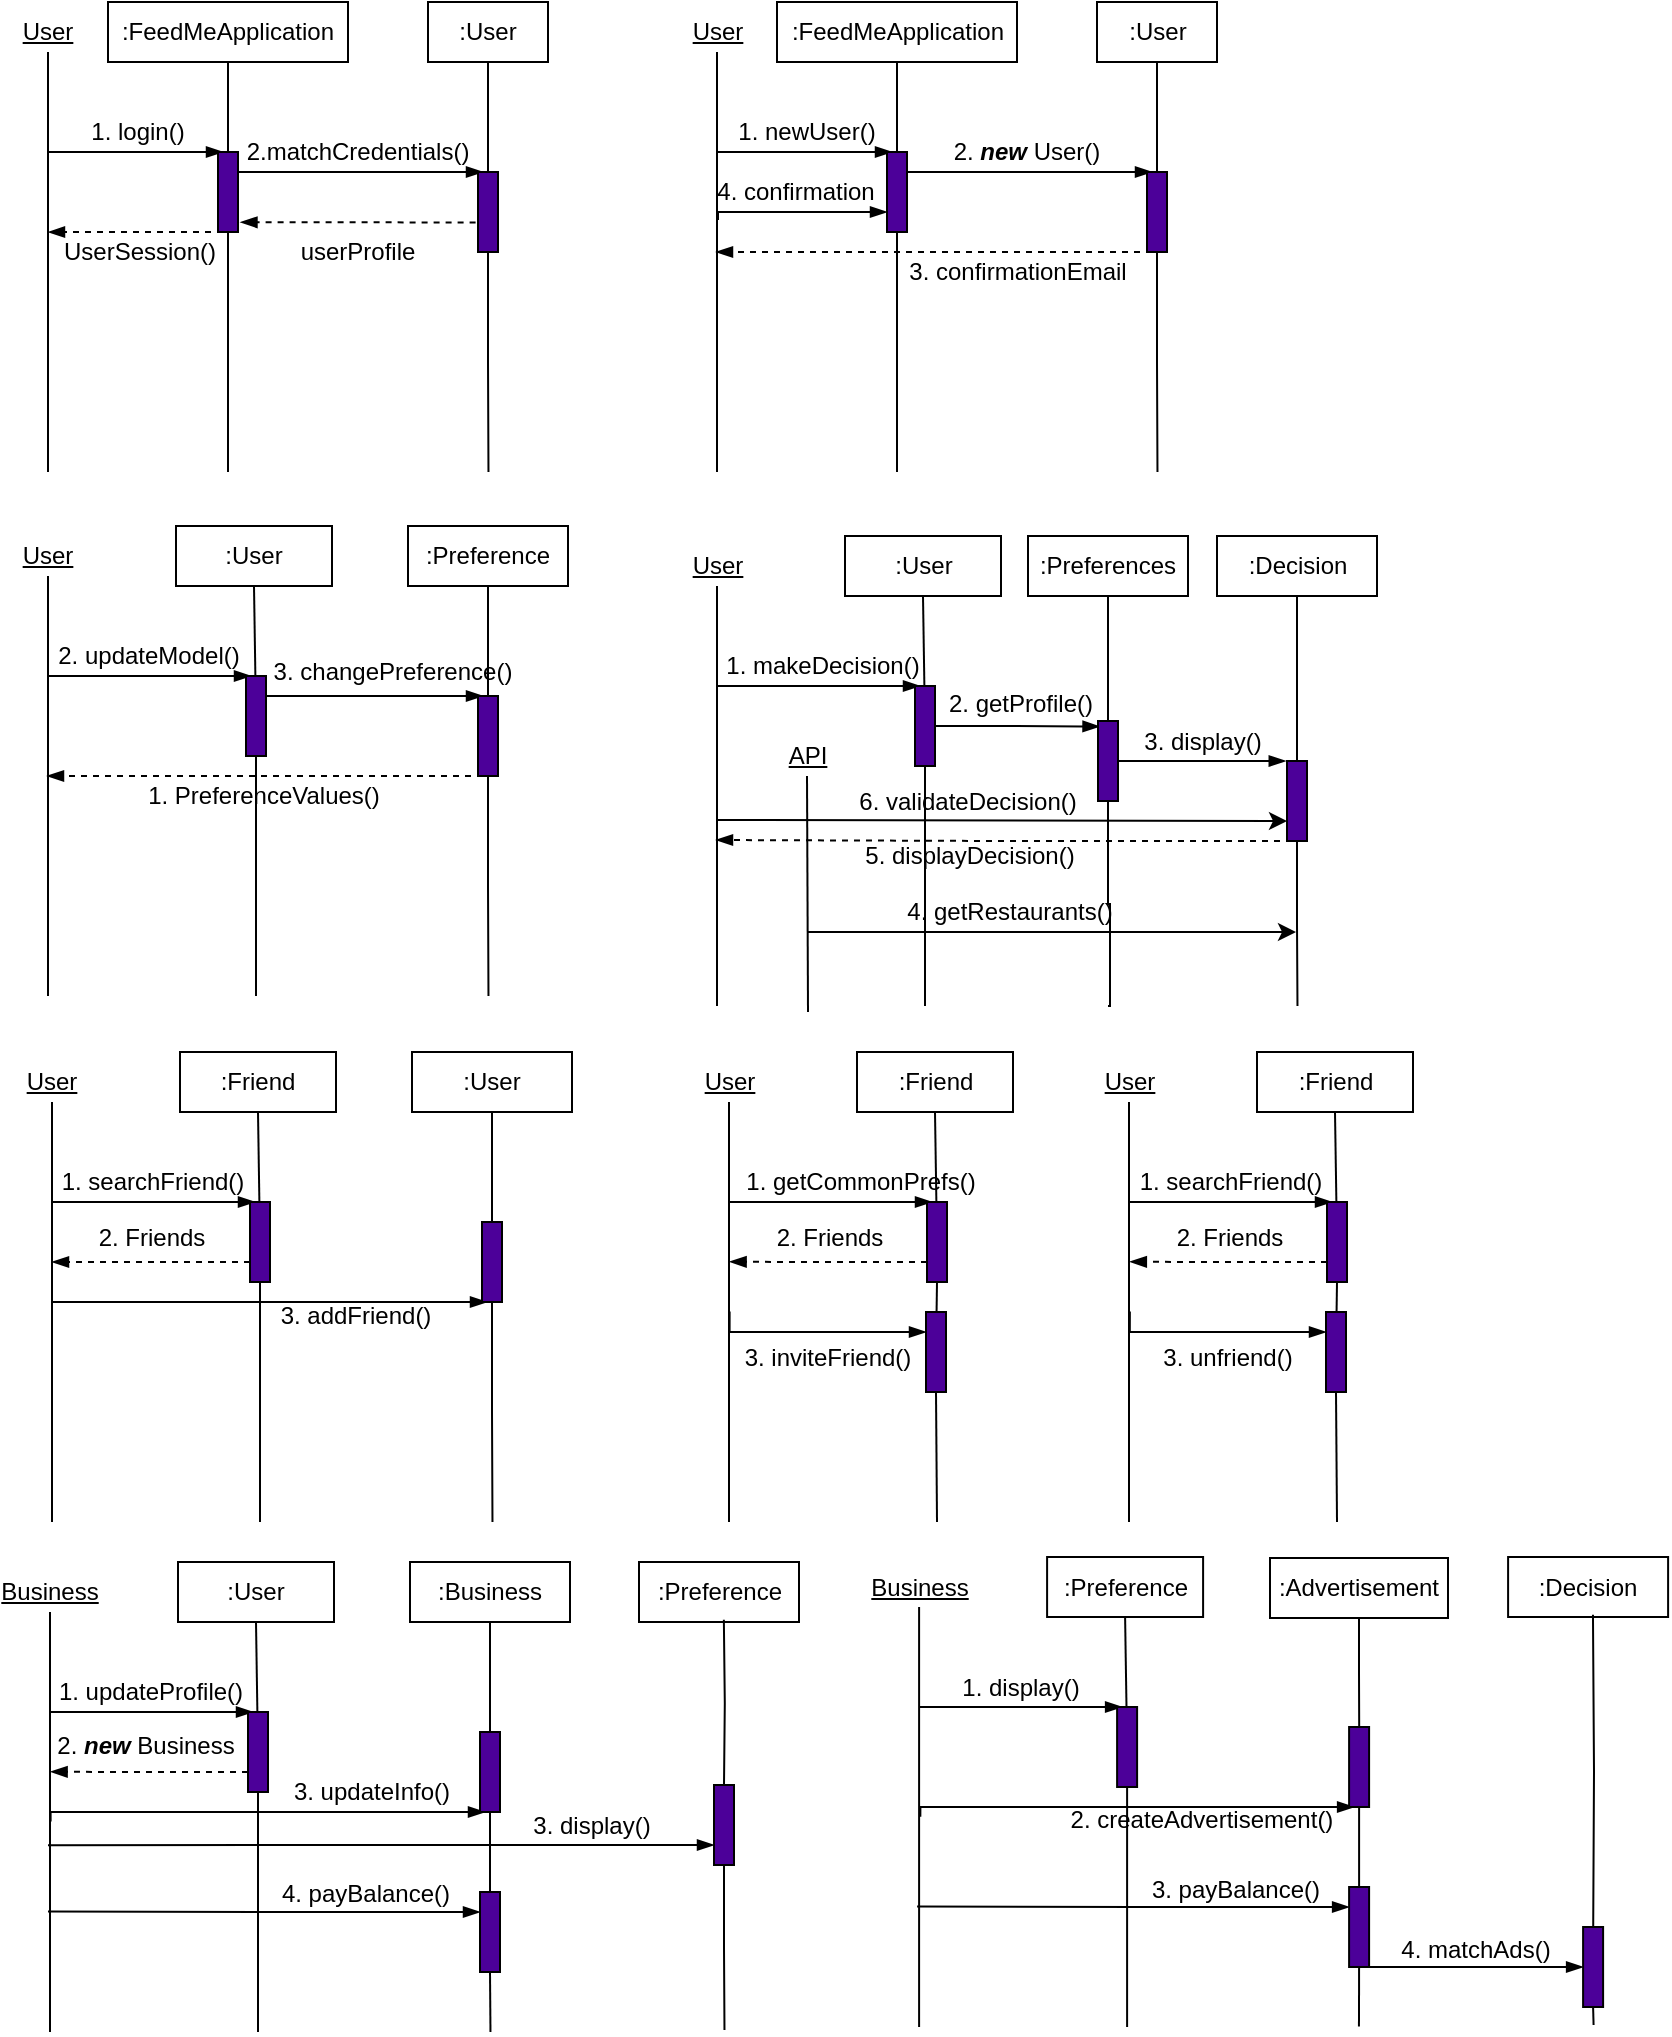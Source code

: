 <mxfile version="10.6.5" type="device"><diagram name="Page-1" id="13e1069c-82ec-6db2-03f1-153e76fe0fe0"><mxGraphModel dx="1188" dy="600" grid="1" gridSize="10" guides="1" tooltips="1" connect="1" arrows="1" fold="1" page="1" pageScale="1" pageWidth="1100" pageHeight="850" background="#ffffff" math="0" shadow="0"><root><mxCell id="0"/><mxCell id="1" parent="0"/><mxCell id="F5tZDzXRMARbYxSz0zOf-1" value="&lt;u&gt;User&lt;/u&gt;" style="text;html=1;strokeColor=none;fillColor=none;align=center;verticalAlign=middle;whiteSpace=wrap;rounded=0;" vertex="1" parent="1"><mxGeometry x="80" y="50" width="40" height="20" as="geometry"/></mxCell><mxCell id="F5tZDzXRMARbYxSz0zOf-2" value=":FeedMeApplication" style="rounded=0;whiteSpace=wrap;html=1;" vertex="1" parent="1"><mxGeometry x="130" y="45" width="120" height="30" as="geometry"/></mxCell><mxCell id="F5tZDzXRMARbYxSz0zOf-3" value="" style="endArrow=none;html=1;entryX=0.5;entryY=1;entryDx=0;entryDy=0;" edge="1" parent="1" target="F5tZDzXRMARbYxSz0zOf-1"><mxGeometry width="50" height="50" relative="1" as="geometry"><mxPoint x="100" y="280" as="sourcePoint"/><mxPoint x="120" y="90" as="targetPoint"/></mxGeometry></mxCell><mxCell id="F5tZDzXRMARbYxSz0zOf-4" value="" style="endArrow=none;html=1;entryX=0.5;entryY=1;entryDx=0;entryDy=0;" edge="1" parent="1" source="F5tZDzXRMARbYxSz0zOf-6" target="F5tZDzXRMARbYxSz0zOf-2"><mxGeometry width="50" height="50" relative="1" as="geometry"><mxPoint x="190" y="280.762" as="sourcePoint"/><mxPoint x="240" y="130" as="targetPoint"/></mxGeometry></mxCell><mxCell id="F5tZDzXRMARbYxSz0zOf-5" value="" style="endArrow=blockThin;html=1;endFill=1;entryX=0.25;entryY=0;entryDx=0;entryDy=0;" edge="1" parent="1" target="F5tZDzXRMARbYxSz0zOf-6"><mxGeometry width="50" height="50" relative="1" as="geometry"><mxPoint x="100" y="120" as="sourcePoint"/><mxPoint x="180" y="140" as="targetPoint"/></mxGeometry></mxCell><mxCell id="F5tZDzXRMARbYxSz0zOf-13" style="edgeStyle=orthogonalEdgeStyle;rounded=0;orthogonalLoop=1;jettySize=auto;html=1;exitX=0.25;exitY=1;exitDx=0;exitDy=0;endArrow=blockThin;endFill=1;strokeColor=#000000;dashed=1;" edge="1" parent="1" source="F5tZDzXRMARbYxSz0zOf-6"><mxGeometry relative="1" as="geometry"><mxPoint x="100" y="160.054" as="targetPoint"/><Array as="points"><mxPoint x="120" y="160"/><mxPoint x="120" y="160"/></Array></mxGeometry></mxCell><mxCell id="F5tZDzXRMARbYxSz0zOf-22" style="edgeStyle=orthogonalEdgeStyle;rounded=0;orthogonalLoop=1;jettySize=auto;html=1;exitX=1;exitY=0.25;exitDx=0;exitDy=0;entryX=0.25;entryY=0;entryDx=0;entryDy=0;endArrow=blockThin;endFill=1;strokeColor=#000000;" edge="1" parent="1" source="F5tZDzXRMARbYxSz0zOf-6" target="F5tZDzXRMARbYxSz0zOf-20"><mxGeometry relative="1" as="geometry"><Array as="points"><mxPoint x="280" y="130"/><mxPoint x="280" y="130"/></Array></mxGeometry></mxCell><mxCell id="F5tZDzXRMARbYxSz0zOf-6" value="" style="rounded=0;whiteSpace=wrap;html=1;fillColor=#4C0099;" vertex="1" parent="1"><mxGeometry x="185" y="120" width="10" height="40" as="geometry"/></mxCell><mxCell id="F5tZDzXRMARbYxSz0zOf-7" value="" style="endArrow=none;html=1;entryX=0.5;entryY=1;entryDx=0;entryDy=0;" edge="1" parent="1" target="F5tZDzXRMARbYxSz0zOf-6"><mxGeometry width="50" height="50" relative="1" as="geometry"><mxPoint x="190" y="280" as="sourcePoint"/><mxPoint x="189.952" y="75.095" as="targetPoint"/></mxGeometry></mxCell><mxCell id="F5tZDzXRMARbYxSz0zOf-8" value="1. login()" style="text;html=1;strokeColor=none;fillColor=none;align=center;verticalAlign=middle;whiteSpace=wrap;rounded=0;" vertex="1" parent="1"><mxGeometry x="120" y="100" width="50" height="20" as="geometry"/></mxCell><mxCell id="F5tZDzXRMARbYxSz0zOf-14" value="UserSession()" style="text;html=1;strokeColor=none;fillColor=none;align=center;verticalAlign=middle;whiteSpace=wrap;rounded=0;" vertex="1" parent="1"><mxGeometry x="126" y="160" width="40" height="20" as="geometry"/></mxCell><mxCell id="F5tZDzXRMARbYxSz0zOf-19" style="edgeStyle=orthogonalEdgeStyle;rounded=0;orthogonalLoop=1;jettySize=auto;html=1;exitX=0.5;exitY=1;exitDx=0;exitDy=0;endArrow=none;endFill=0;strokeColor=#000000;" edge="1" parent="1" source="F5tZDzXRMARbYxSz0zOf-20"><mxGeometry relative="1" as="geometry"><mxPoint x="320.241" y="280" as="targetPoint"/></mxGeometry></mxCell><mxCell id="F5tZDzXRMARbYxSz0zOf-15" value=":User" style="rounded=0;whiteSpace=wrap;html=1;" vertex="1" parent="1"><mxGeometry x="290" y="45" width="60" height="30" as="geometry"/></mxCell><mxCell id="F5tZDzXRMARbYxSz0zOf-20" value="" style="rounded=0;whiteSpace=wrap;html=1;fillColor=#4C0099;" vertex="1" parent="1"><mxGeometry x="315" y="130" width="10" height="40" as="geometry"/></mxCell><mxCell id="F5tZDzXRMARbYxSz0zOf-21" style="edgeStyle=orthogonalEdgeStyle;rounded=0;orthogonalLoop=1;jettySize=auto;html=1;exitX=0.5;exitY=1;exitDx=0;exitDy=0;endArrow=none;endFill=0;strokeColor=#000000;" edge="1" parent="1" source="F5tZDzXRMARbYxSz0zOf-15" target="F5tZDzXRMARbYxSz0zOf-20"><mxGeometry relative="1" as="geometry"><mxPoint x="320.241" y="280" as="targetPoint"/><mxPoint x="320.241" y="74.897" as="sourcePoint"/></mxGeometry></mxCell><mxCell id="F5tZDzXRMARbYxSz0zOf-24" value="2.matchCredentials()" style="text;html=1;strokeColor=none;fillColor=none;align=center;verticalAlign=middle;whiteSpace=wrap;rounded=0;" vertex="1" parent="1"><mxGeometry x="235" y="110" width="40" height="20" as="geometry"/></mxCell><mxCell id="F5tZDzXRMARbYxSz0zOf-25" style="edgeStyle=orthogonalEdgeStyle;rounded=0;orthogonalLoop=1;jettySize=auto;html=1;exitX=0;exitY=0.75;exitDx=0;exitDy=0;entryX=1.124;entryY=0.879;entryDx=0;entryDy=0;endArrow=blockThin;endFill=1;strokeColor=#000000;entryPerimeter=0;dashed=1;" edge="1" parent="1" source="F5tZDzXRMARbYxSz0zOf-20" target="F5tZDzXRMARbYxSz0zOf-6"><mxGeometry relative="1" as="geometry"><mxPoint x="204.724" y="140.069" as="sourcePoint"/><mxPoint x="327.483" y="140.069" as="targetPoint"/><Array as="points"><mxPoint x="315" y="155"/></Array></mxGeometry></mxCell><mxCell id="F5tZDzXRMARbYxSz0zOf-26" value="userProfile" style="text;html=1;strokeColor=none;fillColor=none;align=center;verticalAlign=middle;whiteSpace=wrap;rounded=0;" vertex="1" parent="1"><mxGeometry x="235" y="160" width="40" height="20" as="geometry"/></mxCell><mxCell id="F5tZDzXRMARbYxSz0zOf-27" value="&lt;u&gt;User&lt;/u&gt;" style="text;html=1;strokeColor=none;fillColor=none;align=center;verticalAlign=middle;whiteSpace=wrap;rounded=0;" vertex="1" parent="1"><mxGeometry x="414.5" y="50" width="40" height="20" as="geometry"/></mxCell><mxCell id="F5tZDzXRMARbYxSz0zOf-28" value=":FeedMeApplication" style="rounded=0;whiteSpace=wrap;html=1;" vertex="1" parent="1"><mxGeometry x="464.5" y="45" width="120" height="30" as="geometry"/></mxCell><mxCell id="F5tZDzXRMARbYxSz0zOf-29" value="" style="endArrow=none;html=1;entryX=0.5;entryY=1;entryDx=0;entryDy=0;" edge="1" parent="1" target="F5tZDzXRMARbYxSz0zOf-27"><mxGeometry width="50" height="50" relative="1" as="geometry"><mxPoint x="434.5" y="280" as="sourcePoint"/><mxPoint x="454.5" y="90" as="targetPoint"/></mxGeometry></mxCell><mxCell id="F5tZDzXRMARbYxSz0zOf-30" value="" style="endArrow=none;html=1;entryX=0.5;entryY=1;entryDx=0;entryDy=0;" edge="1" parent="1" source="F5tZDzXRMARbYxSz0zOf-34" target="F5tZDzXRMARbYxSz0zOf-28"><mxGeometry width="50" height="50" relative="1" as="geometry"><mxPoint x="524.5" y="280.762" as="sourcePoint"/><mxPoint x="574.5" y="130" as="targetPoint"/></mxGeometry></mxCell><mxCell id="F5tZDzXRMARbYxSz0zOf-31" value="" style="endArrow=blockThin;html=1;endFill=1;entryX=0.25;entryY=0;entryDx=0;entryDy=0;" edge="1" parent="1" target="F5tZDzXRMARbYxSz0zOf-34"><mxGeometry width="50" height="50" relative="1" as="geometry"><mxPoint x="434.5" y="120" as="sourcePoint"/><mxPoint x="514.5" y="140" as="targetPoint"/></mxGeometry></mxCell><mxCell id="F5tZDzXRMARbYxSz0zOf-33" style="edgeStyle=orthogonalEdgeStyle;rounded=0;orthogonalLoop=1;jettySize=auto;html=1;exitX=1;exitY=0.25;exitDx=0;exitDy=0;entryX=0.25;entryY=0;entryDx=0;entryDy=0;endArrow=blockThin;endFill=1;strokeColor=#000000;" edge="1" parent="1" source="F5tZDzXRMARbYxSz0zOf-34" target="F5tZDzXRMARbYxSz0zOf-40"><mxGeometry relative="1" as="geometry"><Array as="points"><mxPoint x="614.5" y="130"/><mxPoint x="614.5" y="130"/></Array></mxGeometry></mxCell><mxCell id="F5tZDzXRMARbYxSz0zOf-34" value="" style="rounded=0;whiteSpace=wrap;html=1;fillColor=#4C0099;" vertex="1" parent="1"><mxGeometry x="519.5" y="120" width="10" height="40" as="geometry"/></mxCell><mxCell id="F5tZDzXRMARbYxSz0zOf-35" value="" style="endArrow=none;html=1;entryX=0.5;entryY=1;entryDx=0;entryDy=0;" edge="1" parent="1" target="F5tZDzXRMARbYxSz0zOf-34"><mxGeometry width="50" height="50" relative="1" as="geometry"><mxPoint x="524.5" y="280" as="sourcePoint"/><mxPoint x="524.452" y="75.095" as="targetPoint"/></mxGeometry></mxCell><mxCell id="F5tZDzXRMARbYxSz0zOf-36" value="1. newUser()" style="text;html=1;strokeColor=none;fillColor=none;align=center;verticalAlign=middle;whiteSpace=wrap;rounded=0;" vertex="1" parent="1"><mxGeometry x="440" y="100" width="79" height="20" as="geometry"/></mxCell><mxCell id="F5tZDzXRMARbYxSz0zOf-37" value="4. confirmation" style="text;html=1;strokeColor=none;fillColor=none;align=center;verticalAlign=middle;whiteSpace=wrap;rounded=0;" vertex="1" parent="1"><mxGeometry x="429" y="130" width="90" height="20" as="geometry"/></mxCell><mxCell id="F5tZDzXRMARbYxSz0zOf-38" style="edgeStyle=orthogonalEdgeStyle;rounded=0;orthogonalLoop=1;jettySize=auto;html=1;exitX=0.5;exitY=1;exitDx=0;exitDy=0;endArrow=none;endFill=0;strokeColor=#000000;" edge="1" parent="1" source="F5tZDzXRMARbYxSz0zOf-40"><mxGeometry relative="1" as="geometry"><mxPoint x="654.741" y="280" as="targetPoint"/></mxGeometry></mxCell><mxCell id="F5tZDzXRMARbYxSz0zOf-39" value=":User" style="rounded=0;whiteSpace=wrap;html=1;" vertex="1" parent="1"><mxGeometry x="624.5" y="45" width="60" height="30" as="geometry"/></mxCell><mxCell id="F5tZDzXRMARbYxSz0zOf-40" value="" style="rounded=0;whiteSpace=wrap;html=1;fillColor=#4C0099;" vertex="1" parent="1"><mxGeometry x="649.5" y="130" width="10" height="40" as="geometry"/></mxCell><mxCell id="F5tZDzXRMARbYxSz0zOf-41" style="edgeStyle=orthogonalEdgeStyle;rounded=0;orthogonalLoop=1;jettySize=auto;html=1;exitX=0.5;exitY=1;exitDx=0;exitDy=0;endArrow=none;endFill=0;strokeColor=#000000;" edge="1" parent="1" source="F5tZDzXRMARbYxSz0zOf-39" target="F5tZDzXRMARbYxSz0zOf-40"><mxGeometry relative="1" as="geometry"><mxPoint x="654.741" y="280" as="targetPoint"/><mxPoint x="654.741" y="74.897" as="sourcePoint"/></mxGeometry></mxCell><mxCell id="F5tZDzXRMARbYxSz0zOf-42" value="2. &lt;i&gt;&lt;b&gt;new &lt;/b&gt;&lt;/i&gt;User()" style="text;html=1;strokeColor=none;fillColor=none;align=center;verticalAlign=middle;whiteSpace=wrap;rounded=0;" vertex="1" parent="1"><mxGeometry x="549" y="110" width="81" height="20" as="geometry"/></mxCell><mxCell id="F5tZDzXRMARbYxSz0zOf-43" style="edgeStyle=orthogonalEdgeStyle;rounded=0;orthogonalLoop=1;jettySize=auto;html=1;exitX=0.25;exitY=1;exitDx=0;exitDy=0;endArrow=blockThin;endFill=1;strokeColor=#000000;dashed=1;" edge="1" parent="1" source="F5tZDzXRMARbYxSz0zOf-40"><mxGeometry relative="1" as="geometry"><mxPoint x="539.224" y="140.069" as="sourcePoint"/><mxPoint x="434" y="170" as="targetPoint"/><Array as="points"><mxPoint x="531" y="170"/></Array></mxGeometry></mxCell><mxCell id="F5tZDzXRMARbYxSz0zOf-44" value="3. confirmationEmail" style="text;html=1;strokeColor=none;fillColor=none;align=center;verticalAlign=middle;whiteSpace=wrap;rounded=0;" vertex="1" parent="1"><mxGeometry x="519.5" y="160" width="130" height="40" as="geometry"/></mxCell><mxCell id="F5tZDzXRMARbYxSz0zOf-50" style="edgeStyle=orthogonalEdgeStyle;rounded=0;orthogonalLoop=1;jettySize=auto;html=1;entryX=0;entryY=0.75;entryDx=0;entryDy=0;endArrow=blockThin;endFill=1;strokeColor=#000000;" edge="1" parent="1" target="F5tZDzXRMARbYxSz0zOf-34"><mxGeometry relative="1" as="geometry"><Array as="points"><mxPoint x="435" y="150"/></Array><mxPoint x="435" y="154" as="sourcePoint"/><mxPoint x="661.857" y="139.857" as="targetPoint"/></mxGeometry></mxCell><mxCell id="F5tZDzXRMARbYxSz0zOf-51" value="&lt;u&gt;User&lt;/u&gt;" style="text;html=1;strokeColor=none;fillColor=none;align=center;verticalAlign=middle;whiteSpace=wrap;rounded=0;" vertex="1" parent="1"><mxGeometry x="80" y="312" width="40" height="20" as="geometry"/></mxCell><mxCell id="F5tZDzXRMARbYxSz0zOf-52" value=":User" style="rounded=0;whiteSpace=wrap;html=1;" vertex="1" parent="1"><mxGeometry x="164" y="307" width="78" height="30" as="geometry"/></mxCell><mxCell id="F5tZDzXRMARbYxSz0zOf-53" value="" style="endArrow=none;html=1;entryX=0.5;entryY=1;entryDx=0;entryDy=0;" edge="1" parent="1" target="F5tZDzXRMARbYxSz0zOf-51"><mxGeometry width="50" height="50" relative="1" as="geometry"><mxPoint x="100" y="542" as="sourcePoint"/><mxPoint x="120" y="352" as="targetPoint"/></mxGeometry></mxCell><mxCell id="F5tZDzXRMARbYxSz0zOf-54" value="" style="endArrow=none;html=1;entryX=0.5;entryY=1;entryDx=0;entryDy=0;" edge="1" parent="1" source="F5tZDzXRMARbYxSz0zOf-57" target="F5tZDzXRMARbYxSz0zOf-52"><mxGeometry width="50" height="50" relative="1" as="geometry"><mxPoint x="204" y="542.762" as="sourcePoint"/><mxPoint x="254" y="392" as="targetPoint"/></mxGeometry></mxCell><mxCell id="F5tZDzXRMARbYxSz0zOf-55" value="" style="endArrow=blockThin;html=1;endFill=1;entryX=0.25;entryY=0;entryDx=0;entryDy=0;" edge="1" parent="1" target="F5tZDzXRMARbYxSz0zOf-57"><mxGeometry width="50" height="50" relative="1" as="geometry"><mxPoint x="100" y="382" as="sourcePoint"/><mxPoint x="180" y="402" as="targetPoint"/></mxGeometry></mxCell><mxCell id="F5tZDzXRMARbYxSz0zOf-56" style="edgeStyle=orthogonalEdgeStyle;rounded=0;orthogonalLoop=1;jettySize=auto;html=1;exitX=1;exitY=0.25;exitDx=0;exitDy=0;entryX=0.25;entryY=0;entryDx=0;entryDy=0;endArrow=blockThin;endFill=1;strokeColor=#000000;" edge="1" parent="1" source="F5tZDzXRMARbYxSz0zOf-57" target="F5tZDzXRMARbYxSz0zOf-63"><mxGeometry relative="1" as="geometry"><Array as="points"><mxPoint x="280" y="392"/><mxPoint x="280" y="392"/></Array></mxGeometry></mxCell><mxCell id="F5tZDzXRMARbYxSz0zOf-57" value="" style="rounded=0;whiteSpace=wrap;html=1;fillColor=#4C0099;" vertex="1" parent="1"><mxGeometry x="199" y="382" width="10" height="40" as="geometry"/></mxCell><mxCell id="F5tZDzXRMARbYxSz0zOf-58" value="" style="endArrow=none;html=1;entryX=0.5;entryY=1;entryDx=0;entryDy=0;" edge="1" parent="1" target="F5tZDzXRMARbYxSz0zOf-57"><mxGeometry width="50" height="50" relative="1" as="geometry"><mxPoint x="204" y="542" as="sourcePoint"/><mxPoint x="203.952" y="337.095" as="targetPoint"/></mxGeometry></mxCell><mxCell id="F5tZDzXRMARbYxSz0zOf-59" value="2. updateModel()" style="text;html=1;strokeColor=none;fillColor=none;align=center;verticalAlign=middle;whiteSpace=wrap;rounded=0;" vertex="1" parent="1"><mxGeometry x="103" y="362" width="95" height="20" as="geometry"/></mxCell><mxCell id="F5tZDzXRMARbYxSz0zOf-61" style="edgeStyle=orthogonalEdgeStyle;rounded=0;orthogonalLoop=1;jettySize=auto;html=1;exitX=0.5;exitY=1;exitDx=0;exitDy=0;endArrow=none;endFill=0;strokeColor=#000000;" edge="1" parent="1" source="F5tZDzXRMARbYxSz0zOf-63"><mxGeometry relative="1" as="geometry"><mxPoint x="320.241" y="542" as="targetPoint"/></mxGeometry></mxCell><mxCell id="F5tZDzXRMARbYxSz0zOf-62" value=":Preference" style="rounded=0;whiteSpace=wrap;html=1;" vertex="1" parent="1"><mxGeometry x="280" y="307" width="80" height="30" as="geometry"/></mxCell><mxCell id="F5tZDzXRMARbYxSz0zOf-63" value="" style="rounded=0;whiteSpace=wrap;html=1;fillColor=#4C0099;" vertex="1" parent="1"><mxGeometry x="315" y="392" width="10" height="40" as="geometry"/></mxCell><mxCell id="F5tZDzXRMARbYxSz0zOf-64" style="edgeStyle=orthogonalEdgeStyle;rounded=0;orthogonalLoop=1;jettySize=auto;html=1;exitX=0.5;exitY=1;exitDx=0;exitDy=0;endArrow=none;endFill=0;strokeColor=#000000;" edge="1" parent="1" source="F5tZDzXRMARbYxSz0zOf-62" target="F5tZDzXRMARbYxSz0zOf-63"><mxGeometry relative="1" as="geometry"><mxPoint x="320.241" y="542" as="targetPoint"/><mxPoint x="320.241" y="336.897" as="sourcePoint"/></mxGeometry></mxCell><mxCell id="F5tZDzXRMARbYxSz0zOf-65" value="3. changePreference()" style="text;html=1;strokeColor=none;fillColor=none;align=center;verticalAlign=middle;whiteSpace=wrap;rounded=0;" vertex="1" parent="1"><mxGeometry x="209" y="370" width="127" height="20" as="geometry"/></mxCell><mxCell id="F5tZDzXRMARbYxSz0zOf-66" style="edgeStyle=orthogonalEdgeStyle;rounded=0;orthogonalLoop=1;jettySize=auto;html=1;exitX=0.25;exitY=1;exitDx=0;exitDy=0;endArrow=blockThin;endFill=1;strokeColor=#000000;dashed=1;" edge="1" parent="1" source="F5tZDzXRMARbYxSz0zOf-63"><mxGeometry relative="1" as="geometry"><mxPoint x="204.724" y="402.069" as="sourcePoint"/><mxPoint x="99.5" y="432" as="targetPoint"/><Array as="points"><mxPoint x="196.5" y="432"/></Array></mxGeometry></mxCell><mxCell id="F5tZDzXRMARbYxSz0zOf-67" value="1. PreferenceValues()" style="text;html=1;strokeColor=none;fillColor=none;align=center;verticalAlign=middle;whiteSpace=wrap;rounded=0;" vertex="1" parent="1"><mxGeometry x="143" y="422" width="130" height="40" as="geometry"/></mxCell><mxCell id="F5tZDzXRMARbYxSz0zOf-69" value="&lt;u&gt;User&lt;/u&gt;" style="text;html=1;strokeColor=none;fillColor=none;align=center;verticalAlign=middle;whiteSpace=wrap;rounded=0;" vertex="1" parent="1"><mxGeometry x="414.5" y="317" width="40" height="20" as="geometry"/></mxCell><mxCell id="F5tZDzXRMARbYxSz0zOf-70" value=":User" style="rounded=0;whiteSpace=wrap;html=1;" vertex="1" parent="1"><mxGeometry x="498.5" y="312" width="78" height="30" as="geometry"/></mxCell><mxCell id="F5tZDzXRMARbYxSz0zOf-71" value="" style="endArrow=none;html=1;entryX=0.5;entryY=1;entryDx=0;entryDy=0;" edge="1" parent="1" target="F5tZDzXRMARbYxSz0zOf-69"><mxGeometry width="50" height="50" relative="1" as="geometry"><mxPoint x="434.5" y="547" as="sourcePoint"/><mxPoint x="454.5" y="357" as="targetPoint"/></mxGeometry></mxCell><mxCell id="F5tZDzXRMARbYxSz0zOf-72" value="" style="endArrow=none;html=1;entryX=0.5;entryY=1;entryDx=0;entryDy=0;" edge="1" parent="1" source="F5tZDzXRMARbYxSz0zOf-75" target="F5tZDzXRMARbYxSz0zOf-70"><mxGeometry width="50" height="50" relative="1" as="geometry"><mxPoint x="538.5" y="547.762" as="sourcePoint"/><mxPoint x="588.5" y="397" as="targetPoint"/></mxGeometry></mxCell><mxCell id="F5tZDzXRMARbYxSz0zOf-73" value="" style="endArrow=blockThin;html=1;endFill=1;entryX=0.25;entryY=0;entryDx=0;entryDy=0;" edge="1" parent="1" target="F5tZDzXRMARbYxSz0zOf-75"><mxGeometry width="50" height="50" relative="1" as="geometry"><mxPoint x="434.5" y="387" as="sourcePoint"/><mxPoint x="514.5" y="407" as="targetPoint"/></mxGeometry></mxCell><mxCell id="F5tZDzXRMARbYxSz0zOf-99" style="edgeStyle=orthogonalEdgeStyle;rounded=0;orthogonalLoop=1;jettySize=auto;html=1;exitX=1;exitY=0.5;exitDx=0;exitDy=0;entryX=0.076;entryY=0.069;entryDx=0;entryDy=0;entryPerimeter=0;endArrow=blockThin;endFill=1;strokeColor=#000000;" edge="1" parent="1" source="F5tZDzXRMARbYxSz0zOf-75" target="F5tZDzXRMARbYxSz0zOf-87"><mxGeometry relative="1" as="geometry"/></mxCell><mxCell id="F5tZDzXRMARbYxSz0zOf-75" value="" style="rounded=0;whiteSpace=wrap;html=1;fillColor=#4C0099;" vertex="1" parent="1"><mxGeometry x="533.5" y="387" width="10" height="40" as="geometry"/></mxCell><mxCell id="F5tZDzXRMARbYxSz0zOf-76" value="" style="endArrow=none;html=1;entryX=0.5;entryY=1;entryDx=0;entryDy=0;" edge="1" parent="1" target="F5tZDzXRMARbYxSz0zOf-75"><mxGeometry width="50" height="50" relative="1" as="geometry"><mxPoint x="538.5" y="547" as="sourcePoint"/><mxPoint x="538.452" y="342.095" as="targetPoint"/></mxGeometry></mxCell><mxCell id="F5tZDzXRMARbYxSz0zOf-77" value="1. makeDecision()" style="text;html=1;strokeColor=none;fillColor=none;align=center;verticalAlign=middle;whiteSpace=wrap;rounded=0;" vertex="1" parent="1"><mxGeometry x="435.5" y="367" width="103" height="20" as="geometry"/></mxCell><mxCell id="F5tZDzXRMARbYxSz0zOf-78" style="edgeStyle=orthogonalEdgeStyle;rounded=0;orthogonalLoop=1;jettySize=auto;html=1;exitX=0.5;exitY=1;exitDx=0;exitDy=0;endArrow=none;endFill=0;strokeColor=#000000;" edge="1" parent="1" source="F5tZDzXRMARbYxSz0zOf-80"><mxGeometry relative="1" as="geometry"><mxPoint x="724.741" y="547" as="targetPoint"/><Array as="points"><mxPoint x="725" y="506"/></Array></mxGeometry></mxCell><mxCell id="F5tZDzXRMARbYxSz0zOf-79" value=":Decision" style="rounded=0;whiteSpace=wrap;html=1;" vertex="1" parent="1"><mxGeometry x="684.5" y="312" width="80" height="30" as="geometry"/></mxCell><mxCell id="F5tZDzXRMARbYxSz0zOf-98" style="edgeStyle=orthogonalEdgeStyle;rounded=0;orthogonalLoop=1;jettySize=auto;html=1;exitX=0.25;exitY=1;exitDx=0;exitDy=0;endArrow=blockThin;endFill=1;strokeColor=#000000;dashed=1;" edge="1" parent="1" source="F5tZDzXRMARbYxSz0zOf-80"><mxGeometry relative="1" as="geometry"><mxPoint x="434" y="464" as="targetPoint"/><Array as="points"><mxPoint x="577" y="464"/><mxPoint x="420" y="464"/></Array></mxGeometry></mxCell><mxCell id="F5tZDzXRMARbYxSz0zOf-80" value="" style="rounded=0;whiteSpace=wrap;html=1;fillColor=#4C0099;" vertex="1" parent="1"><mxGeometry x="719.5" y="424.5" width="10" height="40" as="geometry"/></mxCell><mxCell id="F5tZDzXRMARbYxSz0zOf-81" style="edgeStyle=orthogonalEdgeStyle;rounded=0;orthogonalLoop=1;jettySize=auto;html=1;exitX=0.5;exitY=1;exitDx=0;exitDy=0;endArrow=none;endFill=0;strokeColor=#000000;" edge="1" parent="1" source="F5tZDzXRMARbYxSz0zOf-79" target="F5tZDzXRMARbYxSz0zOf-80"><mxGeometry relative="1" as="geometry"><mxPoint x="724.741" y="547" as="targetPoint"/><mxPoint x="724.741" y="341.897" as="sourcePoint"/></mxGeometry></mxCell><mxCell id="F5tZDzXRMARbYxSz0zOf-84" value="6. validateDecision()" style="text;html=1;strokeColor=none;fillColor=none;align=center;verticalAlign=middle;whiteSpace=wrap;rounded=0;" vertex="1" parent="1"><mxGeometry x="494.5" y="425" width="130" height="40" as="geometry"/></mxCell><mxCell id="F5tZDzXRMARbYxSz0zOf-85" style="edgeStyle=orthogonalEdgeStyle;rounded=0;orthogonalLoop=1;jettySize=auto;html=1;exitX=0.5;exitY=1;exitDx=0;exitDy=0;endArrow=none;endFill=0;strokeColor=#000000;" edge="1" parent="1" source="F5tZDzXRMARbYxSz0zOf-87"><mxGeometry relative="1" as="geometry"><mxPoint x="630" y="547" as="targetPoint"/><Array as="points"><mxPoint x="630" y="496"/><mxPoint x="631" y="496"/></Array></mxGeometry></mxCell><mxCell id="F5tZDzXRMARbYxSz0zOf-86" value=":Preferences" style="rounded=0;whiteSpace=wrap;html=1;" vertex="1" parent="1"><mxGeometry x="590" y="312" width="80" height="30" as="geometry"/></mxCell><mxCell id="F5tZDzXRMARbYxSz0zOf-102" style="edgeStyle=orthogonalEdgeStyle;rounded=0;orthogonalLoop=1;jettySize=auto;html=1;exitX=1;exitY=0.5;exitDx=0;exitDy=0;entryX=-0.062;entryY=0.001;entryDx=0;entryDy=0;entryPerimeter=0;endArrow=blockThin;endFill=1;strokeColor=#000000;" edge="1" parent="1" source="F5tZDzXRMARbYxSz0zOf-87" target="F5tZDzXRMARbYxSz0zOf-80"><mxGeometry relative="1" as="geometry"><Array as="points"><mxPoint x="700" y="424"/><mxPoint x="700" y="424"/></Array></mxGeometry></mxCell><mxCell id="F5tZDzXRMARbYxSz0zOf-87" value="" style="rounded=0;whiteSpace=wrap;html=1;fillColor=#4C0099;" vertex="1" parent="1"><mxGeometry x="625" y="404.5" width="10" height="40" as="geometry"/></mxCell><mxCell id="F5tZDzXRMARbYxSz0zOf-88" style="edgeStyle=orthogonalEdgeStyle;rounded=0;orthogonalLoop=1;jettySize=auto;html=1;exitX=0.5;exitY=1;exitDx=0;exitDy=0;endArrow=none;endFill=0;strokeColor=#000000;" edge="1" parent="1" source="F5tZDzXRMARbYxSz0zOf-86" target="F5tZDzXRMARbYxSz0zOf-87"><mxGeometry relative="1" as="geometry"><mxPoint x="630.241" y="547" as="targetPoint"/><mxPoint x="630.241" y="341.897" as="sourcePoint"/></mxGeometry></mxCell><mxCell id="F5tZDzXRMARbYxSz0zOf-89" value="" style="endArrow=classic;html=1;strokeColor=#000000;entryX=0;entryY=0.75;entryDx=0;entryDy=0;" edge="1" parent="1" target="F5tZDzXRMARbYxSz0zOf-80"><mxGeometry width="50" height="50" relative="1" as="geometry"><mxPoint x="435" y="454" as="sourcePoint"/><mxPoint x="500" y="490" as="targetPoint"/></mxGeometry></mxCell><mxCell id="F5tZDzXRMARbYxSz0zOf-92" value="&lt;u&gt;API&lt;/u&gt;" style="text;html=1;strokeColor=none;fillColor=none;align=center;verticalAlign=middle;whiteSpace=wrap;rounded=0;" vertex="1" parent="1"><mxGeometry x="459.5" y="412" width="40" height="20" as="geometry"/></mxCell><mxCell id="F5tZDzXRMARbYxSz0zOf-93" value="" style="endArrow=none;html=1;entryX=0.5;entryY=1;entryDx=0;entryDy=0;" edge="1" parent="1" target="F5tZDzXRMARbYxSz0zOf-92"><mxGeometry width="50" height="50" relative="1" as="geometry"><mxPoint x="480" y="550" as="sourcePoint"/><mxPoint x="445" y="347" as="targetPoint"/></mxGeometry></mxCell><mxCell id="F5tZDzXRMARbYxSz0zOf-95" value="" style="endArrow=classic;html=1;strokeColor=#000000;" edge="1" parent="1"><mxGeometry width="50" height="50" relative="1" as="geometry"><mxPoint x="480" y="510" as="sourcePoint"/><mxPoint x="724" y="510" as="targetPoint"/></mxGeometry></mxCell><mxCell id="F5tZDzXRMARbYxSz0zOf-96" value="4. getRestaurants()" style="text;html=1;strokeColor=none;fillColor=none;align=center;verticalAlign=middle;whiteSpace=wrap;rounded=0;" vertex="1" parent="1"><mxGeometry x="515.5" y="480" width="130" height="40" as="geometry"/></mxCell><mxCell id="F5tZDzXRMARbYxSz0zOf-100" value="2. getProfile()" style="text;html=1;strokeColor=none;fillColor=none;align=center;verticalAlign=middle;whiteSpace=wrap;rounded=0;" vertex="1" parent="1"><mxGeometry x="538.5" y="386" width="95" height="20" as="geometry"/></mxCell><mxCell id="F5tZDzXRMARbYxSz0zOf-103" value="3. display()" style="text;html=1;strokeColor=none;fillColor=none;align=center;verticalAlign=middle;whiteSpace=wrap;rounded=0;" vertex="1" parent="1"><mxGeometry x="629.5" y="405" width="95" height="20" as="geometry"/></mxCell><mxCell id="F5tZDzXRMARbYxSz0zOf-104" value="5. displayDecision()" style="text;html=1;strokeColor=none;fillColor=none;align=center;verticalAlign=middle;whiteSpace=wrap;rounded=0;" vertex="1" parent="1"><mxGeometry x="495.5" y="452" width="130" height="40" as="geometry"/></mxCell><mxCell id="F5tZDzXRMARbYxSz0zOf-121" value="&lt;u&gt;User&lt;/u&gt;" style="text;html=1;strokeColor=none;fillColor=none;align=center;verticalAlign=middle;whiteSpace=wrap;rounded=0;" vertex="1" parent="1"><mxGeometry x="82" y="575" width="40" height="20" as="geometry"/></mxCell><mxCell id="F5tZDzXRMARbYxSz0zOf-122" value=":Friend" style="rounded=0;whiteSpace=wrap;html=1;" vertex="1" parent="1"><mxGeometry x="166" y="570" width="78" height="30" as="geometry"/></mxCell><mxCell id="F5tZDzXRMARbYxSz0zOf-123" value="" style="endArrow=none;html=1;entryX=0.5;entryY=1;entryDx=0;entryDy=0;" edge="1" parent="1" target="F5tZDzXRMARbYxSz0zOf-121"><mxGeometry width="50" height="50" relative="1" as="geometry"><mxPoint x="102" y="805" as="sourcePoint"/><mxPoint x="122" y="615" as="targetPoint"/></mxGeometry></mxCell><mxCell id="F5tZDzXRMARbYxSz0zOf-124" value="" style="endArrow=none;html=1;entryX=0.5;entryY=1;entryDx=0;entryDy=0;" edge="1" parent="1" source="F5tZDzXRMARbYxSz0zOf-127" target="F5tZDzXRMARbYxSz0zOf-122"><mxGeometry width="50" height="50" relative="1" as="geometry"><mxPoint x="206" y="805.762" as="sourcePoint"/><mxPoint x="256" y="655" as="targetPoint"/></mxGeometry></mxCell><mxCell id="F5tZDzXRMARbYxSz0zOf-125" value="" style="endArrow=blockThin;html=1;endFill=1;entryX=0.25;entryY=0;entryDx=0;entryDy=0;" edge="1" parent="1" target="F5tZDzXRMARbYxSz0zOf-127"><mxGeometry width="50" height="50" relative="1" as="geometry"><mxPoint x="102" y="645" as="sourcePoint"/><mxPoint x="182" y="665" as="targetPoint"/></mxGeometry></mxCell><mxCell id="F5tZDzXRMARbYxSz0zOf-126" style="edgeStyle=orthogonalEdgeStyle;rounded=0;orthogonalLoop=1;jettySize=auto;html=1;entryX=0.25;entryY=1;entryDx=0;entryDy=0;endArrow=blockThin;endFill=1;strokeColor=#000000;" edge="1" parent="1" target="F5tZDzXRMARbYxSz0zOf-132"><mxGeometry relative="1" as="geometry"><Array as="points"><mxPoint x="102" y="695"/></Array><mxPoint x="102" y="700" as="sourcePoint"/></mxGeometry></mxCell><mxCell id="F5tZDzXRMARbYxSz0zOf-127" value="" style="rounded=0;whiteSpace=wrap;html=1;fillColor=#4C0099;" vertex="1" parent="1"><mxGeometry x="201" y="645" width="10" height="40" as="geometry"/></mxCell><mxCell id="F5tZDzXRMARbYxSz0zOf-128" value="" style="endArrow=none;html=1;entryX=0.5;entryY=1;entryDx=0;entryDy=0;" edge="1" parent="1" target="F5tZDzXRMARbYxSz0zOf-127"><mxGeometry width="50" height="50" relative="1" as="geometry"><mxPoint x="206" y="805" as="sourcePoint"/><mxPoint x="205.952" y="600.095" as="targetPoint"/></mxGeometry></mxCell><mxCell id="F5tZDzXRMARbYxSz0zOf-129" value="1. searchFriend()" style="text;html=1;strokeColor=none;fillColor=none;align=center;verticalAlign=middle;whiteSpace=wrap;rounded=0;" vertex="1" parent="1"><mxGeometry x="105" y="625" width="95" height="20" as="geometry"/></mxCell><mxCell id="F5tZDzXRMARbYxSz0zOf-130" style="edgeStyle=orthogonalEdgeStyle;rounded=0;orthogonalLoop=1;jettySize=auto;html=1;exitX=0.5;exitY=1;exitDx=0;exitDy=0;endArrow=none;endFill=0;strokeColor=#000000;" edge="1" parent="1" source="F5tZDzXRMARbYxSz0zOf-132"><mxGeometry relative="1" as="geometry"><mxPoint x="322.241" y="805" as="targetPoint"/></mxGeometry></mxCell><mxCell id="F5tZDzXRMARbYxSz0zOf-131" value=":User" style="rounded=0;whiteSpace=wrap;html=1;" vertex="1" parent="1"><mxGeometry x="282" y="570" width="80" height="30" as="geometry"/></mxCell><mxCell id="F5tZDzXRMARbYxSz0zOf-132" value="" style="rounded=0;whiteSpace=wrap;html=1;fillColor=#4C0099;" vertex="1" parent="1"><mxGeometry x="317" y="655" width="10" height="40" as="geometry"/></mxCell><mxCell id="F5tZDzXRMARbYxSz0zOf-133" style="edgeStyle=orthogonalEdgeStyle;rounded=0;orthogonalLoop=1;jettySize=auto;html=1;exitX=0.5;exitY=1;exitDx=0;exitDy=0;endArrow=none;endFill=0;strokeColor=#000000;" edge="1" parent="1" source="F5tZDzXRMARbYxSz0zOf-131" target="F5tZDzXRMARbYxSz0zOf-132"><mxGeometry relative="1" as="geometry"><mxPoint x="322.241" y="805" as="targetPoint"/><mxPoint x="322.241" y="599.897" as="sourcePoint"/></mxGeometry></mxCell><mxCell id="F5tZDzXRMARbYxSz0zOf-134" value="3. addFriend()" style="text;html=1;strokeColor=none;fillColor=none;align=center;verticalAlign=middle;whiteSpace=wrap;rounded=0;" vertex="1" parent="1"><mxGeometry x="195" y="685" width="118" height="33" as="geometry"/></mxCell><mxCell id="F5tZDzXRMARbYxSz0zOf-135" style="edgeStyle=orthogonalEdgeStyle;rounded=0;orthogonalLoop=1;jettySize=auto;html=1;exitX=0;exitY=0.75;exitDx=0;exitDy=0;endArrow=blockThin;endFill=1;strokeColor=#000000;dashed=1;" edge="1" parent="1" source="F5tZDzXRMARbYxSz0zOf-127"><mxGeometry relative="1" as="geometry"><mxPoint x="206.724" y="665.069" as="sourcePoint"/><mxPoint x="102" y="675" as="targetPoint"/><Array as="points"><mxPoint x="150" y="675"/><mxPoint x="150" y="675"/></Array></mxGeometry></mxCell><mxCell id="F5tZDzXRMARbYxSz0zOf-136" value="2. Friends" style="text;html=1;strokeColor=none;fillColor=none;align=center;verticalAlign=middle;whiteSpace=wrap;rounded=0;" vertex="1" parent="1"><mxGeometry x="87" y="655" width="130" height="15" as="geometry"/></mxCell><mxCell id="F5tZDzXRMARbYxSz0zOf-137" value="&lt;u&gt;User&lt;/u&gt;" style="text;html=1;strokeColor=none;fillColor=none;align=center;verticalAlign=middle;whiteSpace=wrap;rounded=0;" vertex="1" parent="1"><mxGeometry x="420.5" y="575" width="40" height="20" as="geometry"/></mxCell><mxCell id="F5tZDzXRMARbYxSz0zOf-138" value=":Friend" style="rounded=0;whiteSpace=wrap;html=1;" vertex="1" parent="1"><mxGeometry x="504.5" y="570" width="78" height="30" as="geometry"/></mxCell><mxCell id="F5tZDzXRMARbYxSz0zOf-139" value="" style="endArrow=none;html=1;entryX=0.5;entryY=1;entryDx=0;entryDy=0;" edge="1" parent="1" target="F5tZDzXRMARbYxSz0zOf-137"><mxGeometry width="50" height="50" relative="1" as="geometry"><mxPoint x="440.5" y="805" as="sourcePoint"/><mxPoint x="460.5" y="615" as="targetPoint"/></mxGeometry></mxCell><mxCell id="F5tZDzXRMARbYxSz0zOf-140" value="" style="endArrow=none;html=1;entryX=0.5;entryY=1;entryDx=0;entryDy=0;" edge="1" parent="1" source="F5tZDzXRMARbYxSz0zOf-143" target="F5tZDzXRMARbYxSz0zOf-138"><mxGeometry width="50" height="50" relative="1" as="geometry"><mxPoint x="544.5" y="805.762" as="sourcePoint"/><mxPoint x="594.5" y="655" as="targetPoint"/></mxGeometry></mxCell><mxCell id="F5tZDzXRMARbYxSz0zOf-141" value="" style="endArrow=blockThin;html=1;endFill=1;entryX=0.25;entryY=0;entryDx=0;entryDy=0;" edge="1" parent="1" target="F5tZDzXRMARbYxSz0zOf-143"><mxGeometry width="50" height="50" relative="1" as="geometry"><mxPoint x="440.5" y="645.0" as="sourcePoint"/><mxPoint x="520.5" y="665" as="targetPoint"/></mxGeometry></mxCell><mxCell id="F5tZDzXRMARbYxSz0zOf-142" style="edgeStyle=orthogonalEdgeStyle;rounded=0;orthogonalLoop=1;jettySize=auto;html=1;entryX=0;entryY=0.25;entryDx=0;entryDy=0;endArrow=blockThin;endFill=1;strokeColor=#000000;" edge="1" parent="1" target="F5tZDzXRMARbYxSz0zOf-153"><mxGeometry relative="1" as="geometry"><Array as="points"><mxPoint x="441" y="710"/></Array><mxPoint x="440.81" y="699.724" as="sourcePoint"/></mxGeometry></mxCell><mxCell id="F5tZDzXRMARbYxSz0zOf-143" value="" style="rounded=0;whiteSpace=wrap;html=1;fillColor=#4C0099;" vertex="1" parent="1"><mxGeometry x="539.5" y="645" width="10" height="40" as="geometry"/></mxCell><mxCell id="F5tZDzXRMARbYxSz0zOf-144" value="" style="endArrow=none;html=1;entryX=0.5;entryY=1;entryDx=0;entryDy=0;" edge="1" parent="1" target="F5tZDzXRMARbYxSz0zOf-143" source="F5tZDzXRMARbYxSz0zOf-153"><mxGeometry width="50" height="50" relative="1" as="geometry"><mxPoint x="544.5" y="805" as="sourcePoint"/><mxPoint x="544.452" y="600.095" as="targetPoint"/></mxGeometry></mxCell><mxCell id="F5tZDzXRMARbYxSz0zOf-145" value="1. getCommonPrefs()" style="text;html=1;strokeColor=none;fillColor=none;align=center;verticalAlign=middle;whiteSpace=wrap;rounded=0;" vertex="1" parent="1"><mxGeometry x="443" y="627.5" width="127" height="15" as="geometry"/></mxCell><mxCell id="F5tZDzXRMARbYxSz0zOf-150" value="3. inviteFriend()" style="text;html=1;strokeColor=none;fillColor=none;align=center;verticalAlign=middle;whiteSpace=wrap;rounded=0;" vertex="1" parent="1"><mxGeometry x="431" y="706" width="118" height="33" as="geometry"/></mxCell><mxCell id="F5tZDzXRMARbYxSz0zOf-151" style="edgeStyle=orthogonalEdgeStyle;rounded=0;orthogonalLoop=1;jettySize=auto;html=1;exitX=0;exitY=0.75;exitDx=0;exitDy=0;endArrow=blockThin;endFill=1;strokeColor=#000000;dashed=1;" edge="1" parent="1" source="F5tZDzXRMARbYxSz0zOf-143"><mxGeometry relative="1" as="geometry"><mxPoint x="545.224" y="665.069" as="sourcePoint"/><mxPoint x="440.81" y="674.897" as="targetPoint"/><Array as="points"><mxPoint x="488.5" y="675"/><mxPoint x="488.5" y="675"/></Array></mxGeometry></mxCell><mxCell id="F5tZDzXRMARbYxSz0zOf-152" value="2. Friends" style="text;html=1;strokeColor=none;fillColor=none;align=center;verticalAlign=middle;whiteSpace=wrap;rounded=0;" vertex="1" parent="1"><mxGeometry x="425.5" y="655" width="130" height="15" as="geometry"/></mxCell><mxCell id="F5tZDzXRMARbYxSz0zOf-153" value="" style="rounded=0;whiteSpace=wrap;html=1;fillColor=#4C0099;" vertex="1" parent="1"><mxGeometry x="539" y="700" width="10" height="40" as="geometry"/></mxCell><mxCell id="F5tZDzXRMARbYxSz0zOf-154" value="" style="endArrow=none;html=1;entryX=0.5;entryY=1;entryDx=0;entryDy=0;" edge="1" parent="1" target="F5tZDzXRMARbYxSz0zOf-153"><mxGeometry width="50" height="50" relative="1" as="geometry"><mxPoint x="544.5" y="805" as="sourcePoint"/><mxPoint x="544.379" y="685.241" as="targetPoint"/></mxGeometry></mxCell><mxCell id="F5tZDzXRMARbYxSz0zOf-158" value="&lt;u&gt;User&lt;/u&gt;" style="text;html=1;strokeColor=none;fillColor=none;align=center;verticalAlign=middle;whiteSpace=wrap;rounded=0;" vertex="1" parent="1"><mxGeometry x="620.5" y="575" width="40" height="20" as="geometry"/></mxCell><mxCell id="F5tZDzXRMARbYxSz0zOf-159" value=":Friend" style="rounded=0;whiteSpace=wrap;html=1;" vertex="1" parent="1"><mxGeometry x="704.5" y="570" width="78" height="30" as="geometry"/></mxCell><mxCell id="F5tZDzXRMARbYxSz0zOf-160" value="" style="endArrow=none;html=1;entryX=0.5;entryY=1;entryDx=0;entryDy=0;" edge="1" parent="1" target="F5tZDzXRMARbYxSz0zOf-158"><mxGeometry width="50" height="50" relative="1" as="geometry"><mxPoint x="640.5" y="805" as="sourcePoint"/><mxPoint x="660.5" y="615" as="targetPoint"/></mxGeometry></mxCell><mxCell id="F5tZDzXRMARbYxSz0zOf-161" value="" style="endArrow=none;html=1;entryX=0.5;entryY=1;entryDx=0;entryDy=0;" edge="1" parent="1" source="F5tZDzXRMARbYxSz0zOf-164" target="F5tZDzXRMARbYxSz0zOf-159"><mxGeometry width="50" height="50" relative="1" as="geometry"><mxPoint x="744.5" y="805.762" as="sourcePoint"/><mxPoint x="794.5" y="655" as="targetPoint"/></mxGeometry></mxCell><mxCell id="F5tZDzXRMARbYxSz0zOf-162" value="" style="endArrow=blockThin;html=1;endFill=1;entryX=0.25;entryY=0;entryDx=0;entryDy=0;" edge="1" parent="1" target="F5tZDzXRMARbYxSz0zOf-164"><mxGeometry width="50" height="50" relative="1" as="geometry"><mxPoint x="640.5" y="645.0" as="sourcePoint"/><mxPoint x="720.5" y="665" as="targetPoint"/></mxGeometry></mxCell><mxCell id="F5tZDzXRMARbYxSz0zOf-163" style="edgeStyle=orthogonalEdgeStyle;rounded=0;orthogonalLoop=1;jettySize=auto;html=1;entryX=0;entryY=0.25;entryDx=0;entryDy=0;endArrow=blockThin;endFill=1;strokeColor=#000000;" edge="1" parent="1" target="F5tZDzXRMARbYxSz0zOf-170"><mxGeometry relative="1" as="geometry"><Array as="points"><mxPoint x="641" y="710"/></Array><mxPoint x="640.931" y="699.724" as="sourcePoint"/></mxGeometry></mxCell><mxCell id="F5tZDzXRMARbYxSz0zOf-164" value="" style="rounded=0;whiteSpace=wrap;html=1;fillColor=#4C0099;" vertex="1" parent="1"><mxGeometry x="739.5" y="645" width="10" height="40" as="geometry"/></mxCell><mxCell id="F5tZDzXRMARbYxSz0zOf-165" value="" style="endArrow=none;html=1;entryX=0.5;entryY=1;entryDx=0;entryDy=0;" edge="1" parent="1" source="F5tZDzXRMARbYxSz0zOf-170" target="F5tZDzXRMARbYxSz0zOf-164"><mxGeometry width="50" height="50" relative="1" as="geometry"><mxPoint x="744.5" y="805" as="sourcePoint"/><mxPoint x="744.452" y="600.095" as="targetPoint"/></mxGeometry></mxCell><mxCell id="F5tZDzXRMARbYxSz0zOf-166" value="1. searchFriend()" style="text;html=1;strokeColor=none;fillColor=none;align=center;verticalAlign=middle;whiteSpace=wrap;rounded=0;" vertex="1" parent="1"><mxGeometry x="643.5" y="625" width="95" height="20" as="geometry"/></mxCell><mxCell id="F5tZDzXRMARbYxSz0zOf-167" value="3. unfriend()" style="text;html=1;strokeColor=none;fillColor=none;align=center;verticalAlign=middle;whiteSpace=wrap;rounded=0;" vertex="1" parent="1"><mxGeometry x="631" y="706" width="118" height="33" as="geometry"/></mxCell><mxCell id="F5tZDzXRMARbYxSz0zOf-168" style="edgeStyle=orthogonalEdgeStyle;rounded=0;orthogonalLoop=1;jettySize=auto;html=1;exitX=0;exitY=0.75;exitDx=0;exitDy=0;endArrow=blockThin;endFill=1;strokeColor=#000000;dashed=1;" edge="1" parent="1" source="F5tZDzXRMARbYxSz0zOf-164"><mxGeometry relative="1" as="geometry"><mxPoint x="745.224" y="665.069" as="sourcePoint"/><mxPoint x="640.931" y="674.897" as="targetPoint"/><Array as="points"><mxPoint x="688.5" y="675"/><mxPoint x="688.5" y="675"/></Array></mxGeometry></mxCell><mxCell id="F5tZDzXRMARbYxSz0zOf-169" value="2. Friends" style="text;html=1;strokeColor=none;fillColor=none;align=center;verticalAlign=middle;whiteSpace=wrap;rounded=0;" vertex="1" parent="1"><mxGeometry x="625.5" y="655" width="130" height="15" as="geometry"/></mxCell><mxCell id="F5tZDzXRMARbYxSz0zOf-170" value="" style="rounded=0;whiteSpace=wrap;html=1;fillColor=#4C0099;" vertex="1" parent="1"><mxGeometry x="739" y="700" width="10" height="40" as="geometry"/></mxCell><mxCell id="F5tZDzXRMARbYxSz0zOf-171" value="" style="endArrow=none;html=1;entryX=0.5;entryY=1;entryDx=0;entryDy=0;" edge="1" parent="1" target="F5tZDzXRMARbYxSz0zOf-170"><mxGeometry width="50" height="50" relative="1" as="geometry"><mxPoint x="744.5" y="805" as="sourcePoint"/><mxPoint x="744.379" y="685.241" as="targetPoint"/></mxGeometry></mxCell><mxCell id="F5tZDzXRMARbYxSz0zOf-174" value="&lt;u&gt;Business&lt;/u&gt;" style="text;html=1;strokeColor=none;fillColor=none;align=center;verticalAlign=middle;whiteSpace=wrap;rounded=0;" vertex="1" parent="1"><mxGeometry x="81" y="830" width="40" height="20" as="geometry"/></mxCell><mxCell id="F5tZDzXRMARbYxSz0zOf-175" value=":User" style="rounded=0;whiteSpace=wrap;html=1;" vertex="1" parent="1"><mxGeometry x="165" y="825" width="78" height="30" as="geometry"/></mxCell><mxCell id="F5tZDzXRMARbYxSz0zOf-176" value="" style="endArrow=none;html=1;entryX=0.5;entryY=1;entryDx=0;entryDy=0;" edge="1" parent="1" target="F5tZDzXRMARbYxSz0zOf-174"><mxGeometry width="50" height="50" relative="1" as="geometry"><mxPoint x="101" y="1060" as="sourcePoint"/><mxPoint x="121" y="870" as="targetPoint"/></mxGeometry></mxCell><mxCell id="F5tZDzXRMARbYxSz0zOf-177" value="" style="endArrow=none;html=1;entryX=0.5;entryY=1;entryDx=0;entryDy=0;" edge="1" parent="1" source="F5tZDzXRMARbYxSz0zOf-180" target="F5tZDzXRMARbYxSz0zOf-175"><mxGeometry width="50" height="50" relative="1" as="geometry"><mxPoint x="205" y="1060.762" as="sourcePoint"/><mxPoint x="255" y="910" as="targetPoint"/></mxGeometry></mxCell><mxCell id="F5tZDzXRMARbYxSz0zOf-178" value="" style="endArrow=blockThin;html=1;endFill=1;entryX=0.25;entryY=0;entryDx=0;entryDy=0;" edge="1" parent="1" target="F5tZDzXRMARbYxSz0zOf-180"><mxGeometry width="50" height="50" relative="1" as="geometry"><mxPoint x="101" y="900.0" as="sourcePoint"/><mxPoint x="181" y="920" as="targetPoint"/></mxGeometry></mxCell><mxCell id="F5tZDzXRMARbYxSz0zOf-179" style="edgeStyle=orthogonalEdgeStyle;rounded=0;orthogonalLoop=1;jettySize=auto;html=1;entryX=0.25;entryY=1;entryDx=0;entryDy=0;endArrow=blockThin;endFill=1;strokeColor=#000000;" edge="1" parent="1" target="F5tZDzXRMARbYxSz0zOf-185"><mxGeometry relative="1" as="geometry"><Array as="points"><mxPoint x="101" y="950"/></Array><mxPoint x="101.31" y="954.724" as="sourcePoint"/></mxGeometry></mxCell><mxCell id="F5tZDzXRMARbYxSz0zOf-180" value="" style="rounded=0;whiteSpace=wrap;html=1;fillColor=#4C0099;" vertex="1" parent="1"><mxGeometry x="200" y="900" width="10" height="40" as="geometry"/></mxCell><mxCell id="F5tZDzXRMARbYxSz0zOf-181" value="" style="endArrow=none;html=1;entryX=0.5;entryY=1;entryDx=0;entryDy=0;" edge="1" parent="1" target="F5tZDzXRMARbYxSz0zOf-180"><mxGeometry width="50" height="50" relative="1" as="geometry"><mxPoint x="205" y="1060" as="sourcePoint"/><mxPoint x="204.952" y="855.095" as="targetPoint"/></mxGeometry></mxCell><mxCell id="F5tZDzXRMARbYxSz0zOf-182" value="1. updateProfile()" style="text;html=1;strokeColor=none;fillColor=none;align=center;verticalAlign=middle;whiteSpace=wrap;rounded=0;" vertex="1" parent="1"><mxGeometry x="104" y="880" width="95" height="20" as="geometry"/></mxCell><mxCell id="F5tZDzXRMARbYxSz0zOf-183" style="edgeStyle=orthogonalEdgeStyle;rounded=0;orthogonalLoop=1;jettySize=auto;html=1;exitX=0.5;exitY=1;exitDx=0;exitDy=0;endArrow=none;endFill=0;strokeColor=#000000;" edge="1" parent="1" source="F5tZDzXRMARbYxSz0zOf-214"><mxGeometry relative="1" as="geometry"><mxPoint x="321.241" y="1060" as="targetPoint"/></mxGeometry></mxCell><mxCell id="F5tZDzXRMARbYxSz0zOf-184" value=":Business" style="rounded=0;whiteSpace=wrap;html=1;" vertex="1" parent="1"><mxGeometry x="281" y="825" width="80" height="30" as="geometry"/></mxCell><mxCell id="F5tZDzXRMARbYxSz0zOf-185" value="" style="rounded=0;whiteSpace=wrap;html=1;fillColor=#4C0099;" vertex="1" parent="1"><mxGeometry x="316" y="910" width="10" height="40" as="geometry"/></mxCell><mxCell id="F5tZDzXRMARbYxSz0zOf-186" style="edgeStyle=orthogonalEdgeStyle;rounded=0;orthogonalLoop=1;jettySize=auto;html=1;exitX=0.5;exitY=1;exitDx=0;exitDy=0;endArrow=none;endFill=0;strokeColor=#000000;" edge="1" parent="1" source="F5tZDzXRMARbYxSz0zOf-184" target="F5tZDzXRMARbYxSz0zOf-185"><mxGeometry relative="1" as="geometry"><mxPoint x="321.241" y="1060" as="targetPoint"/><mxPoint x="321.241" y="854.897" as="sourcePoint"/></mxGeometry></mxCell><mxCell id="F5tZDzXRMARbYxSz0zOf-187" value="3. updateInfo()" style="text;html=1;strokeColor=none;fillColor=none;align=center;verticalAlign=middle;whiteSpace=wrap;rounded=0;" vertex="1" parent="1"><mxGeometry x="203" y="923.5" width="118" height="33" as="geometry"/></mxCell><mxCell id="F5tZDzXRMARbYxSz0zOf-188" style="edgeStyle=orthogonalEdgeStyle;rounded=0;orthogonalLoop=1;jettySize=auto;html=1;exitX=0;exitY=0.75;exitDx=0;exitDy=0;endArrow=blockThin;endFill=1;strokeColor=#000000;dashed=1;" edge="1" parent="1" source="F5tZDzXRMARbYxSz0zOf-180"><mxGeometry relative="1" as="geometry"><mxPoint x="205.724" y="920.069" as="sourcePoint"/><mxPoint x="101.31" y="929.897" as="targetPoint"/><Array as="points"><mxPoint x="149" y="930"/><mxPoint x="149" y="930"/></Array></mxGeometry></mxCell><mxCell id="F5tZDzXRMARbYxSz0zOf-189" value="2. &lt;b&gt;&lt;i&gt;new&amp;nbsp;&lt;/i&gt;&lt;/b&gt;Business" style="text;html=1;strokeColor=none;fillColor=none;align=center;verticalAlign=middle;whiteSpace=wrap;rounded=0;" vertex="1" parent="1"><mxGeometry x="84" y="909.5" width="130" height="15" as="geometry"/></mxCell><mxCell id="F5tZDzXRMARbYxSz0zOf-206" value=":Preference" style="rounded=0;whiteSpace=wrap;html=1;" vertex="1" parent="1"><mxGeometry x="395.5" y="825" width="80" height="30" as="geometry"/></mxCell><mxCell id="F5tZDzXRMARbYxSz0zOf-207" style="edgeStyle=orthogonalEdgeStyle;rounded=0;orthogonalLoop=1;jettySize=auto;html=1;exitX=0.5;exitY=1;exitDx=0;exitDy=0;endArrow=none;endFill=0;strokeColor=#000000;" edge="1" parent="1" source="F5tZDzXRMARbYxSz0zOf-208"><mxGeometry relative="1" as="geometry"><mxPoint x="438.241" y="1059" as="targetPoint"/></mxGeometry></mxCell><mxCell id="F5tZDzXRMARbYxSz0zOf-212" style="edgeStyle=orthogonalEdgeStyle;rounded=0;orthogonalLoop=1;jettySize=auto;html=1;exitX=0;exitY=0.75;exitDx=0;exitDy=0;endArrow=none;endFill=0;strokeColor=#000000;startArrow=blockThin;startFill=1;" edge="1" parent="1" source="F5tZDzXRMARbYxSz0zOf-208"><mxGeometry relative="1" as="geometry"><mxPoint x="100.0" y="966.621" as="targetPoint"/></mxGeometry></mxCell><mxCell id="F5tZDzXRMARbYxSz0zOf-208" value="" style="rounded=0;whiteSpace=wrap;html=1;fillColor=#4C0099;" vertex="1" parent="1"><mxGeometry x="433" y="936.5" width="10" height="40" as="geometry"/></mxCell><mxCell id="F5tZDzXRMARbYxSz0zOf-209" style="edgeStyle=orthogonalEdgeStyle;rounded=0;orthogonalLoop=1;jettySize=auto;html=1;exitX=0.5;exitY=1;exitDx=0;exitDy=0;endArrow=none;endFill=0;strokeColor=#000000;" edge="1" parent="1" target="F5tZDzXRMARbYxSz0zOf-208"><mxGeometry relative="1" as="geometry"><mxPoint x="438.241" y="1059" as="targetPoint"/><mxPoint x="437.931" y="853.897" as="sourcePoint"/></mxGeometry></mxCell><mxCell id="F5tZDzXRMARbYxSz0zOf-213" value="3. display()" style="text;html=1;strokeColor=none;fillColor=none;align=center;verticalAlign=middle;whiteSpace=wrap;rounded=0;" vertex="1" parent="1"><mxGeometry x="312.5" y="940" width="118" height="33" as="geometry"/></mxCell><mxCell id="F5tZDzXRMARbYxSz0zOf-219" style="edgeStyle=orthogonalEdgeStyle;rounded=0;orthogonalLoop=1;jettySize=auto;html=1;exitX=0;exitY=0.25;exitDx=0;exitDy=0;startArrow=blockThin;startFill=1;endArrow=none;endFill=0;strokeColor=#000000;" edge="1" parent="1" source="F5tZDzXRMARbYxSz0zOf-214"><mxGeometry relative="1" as="geometry"><mxPoint x="100.0" y="999.724" as="targetPoint"/></mxGeometry></mxCell><mxCell id="F5tZDzXRMARbYxSz0zOf-214" value="" style="rounded=0;whiteSpace=wrap;html=1;fillColor=#4C0099;" vertex="1" parent="1"><mxGeometry x="316" y="990" width="10" height="40" as="geometry"/></mxCell><mxCell id="F5tZDzXRMARbYxSz0zOf-215" style="edgeStyle=orthogonalEdgeStyle;rounded=0;orthogonalLoop=1;jettySize=auto;html=1;exitX=0.5;exitY=1;exitDx=0;exitDy=0;endArrow=none;endFill=0;strokeColor=#000000;" edge="1" parent="1" source="F5tZDzXRMARbYxSz0zOf-185" target="F5tZDzXRMARbYxSz0zOf-214"><mxGeometry relative="1" as="geometry"><mxPoint x="321.241" y="1060" as="targetPoint"/><mxPoint x="320.931" y="950.069" as="sourcePoint"/></mxGeometry></mxCell><mxCell id="F5tZDzXRMARbYxSz0zOf-220" value="4. payBalance()" style="text;html=1;strokeColor=none;fillColor=none;align=center;verticalAlign=middle;whiteSpace=wrap;rounded=0;" vertex="1" parent="1"><mxGeometry x="200" y="974.5" width="118" height="33" as="geometry"/></mxCell><mxCell id="F5tZDzXRMARbYxSz0zOf-273" value="&lt;u&gt;Business&lt;/u&gt;" style="text;html=1;strokeColor=none;fillColor=none;align=center;verticalAlign=middle;whiteSpace=wrap;rounded=0;" vertex="1" parent="1"><mxGeometry x="515.552" y="827.5" width="40" height="20" as="geometry"/></mxCell><mxCell id="F5tZDzXRMARbYxSz0zOf-274" value=":Preference" style="rounded=0;whiteSpace=wrap;html=1;" vertex="1" parent="1"><mxGeometry x="599.552" y="822.5" width="78" height="30" as="geometry"/></mxCell><mxCell id="F5tZDzXRMARbYxSz0zOf-275" value="" style="endArrow=none;html=1;entryX=0.5;entryY=1;entryDx=0;entryDy=0;" edge="1" parent="1" target="F5tZDzXRMARbYxSz0zOf-273"><mxGeometry width="50" height="50" relative="1" as="geometry"><mxPoint x="535.552" y="1057.5" as="sourcePoint"/><mxPoint x="555.552" y="867.5" as="targetPoint"/></mxGeometry></mxCell><mxCell id="F5tZDzXRMARbYxSz0zOf-276" value="" style="endArrow=none;html=1;entryX=0.5;entryY=1;entryDx=0;entryDy=0;" edge="1" parent="1" source="F5tZDzXRMARbYxSz0zOf-279" target="F5tZDzXRMARbYxSz0zOf-274"><mxGeometry width="50" height="50" relative="1" as="geometry"><mxPoint x="639.552" y="1058.262" as="sourcePoint"/><mxPoint x="689.552" y="907.5" as="targetPoint"/></mxGeometry></mxCell><mxCell id="F5tZDzXRMARbYxSz0zOf-277" value="" style="endArrow=blockThin;html=1;endFill=1;entryX=0.25;entryY=0;entryDx=0;entryDy=0;" edge="1" parent="1" target="F5tZDzXRMARbYxSz0zOf-279"><mxGeometry width="50" height="50" relative="1" as="geometry"><mxPoint x="535.552" y="897.5" as="sourcePoint"/><mxPoint x="615.552" y="917.5" as="targetPoint"/></mxGeometry></mxCell><mxCell id="F5tZDzXRMARbYxSz0zOf-278" style="edgeStyle=orthogonalEdgeStyle;rounded=0;orthogonalLoop=1;jettySize=auto;html=1;entryX=0.25;entryY=1;entryDx=0;entryDy=0;endArrow=blockThin;endFill=1;strokeColor=#000000;" edge="1" parent="1" target="F5tZDzXRMARbYxSz0zOf-284"><mxGeometry relative="1" as="geometry"><Array as="points"><mxPoint x="535.552" y="947.5"/></Array><mxPoint x="536.172" y="952.397" as="sourcePoint"/></mxGeometry></mxCell><mxCell id="F5tZDzXRMARbYxSz0zOf-279" value="" style="rounded=0;whiteSpace=wrap;html=1;fillColor=#4C0099;" vertex="1" parent="1"><mxGeometry x="634.552" y="897.5" width="10" height="40" as="geometry"/></mxCell><mxCell id="F5tZDzXRMARbYxSz0zOf-280" value="" style="endArrow=none;html=1;entryX=0.5;entryY=1;entryDx=0;entryDy=0;" edge="1" parent="1" target="F5tZDzXRMARbYxSz0zOf-279"><mxGeometry width="50" height="50" relative="1" as="geometry"><mxPoint x="639.552" y="1057.5" as="sourcePoint"/><mxPoint x="639.504" y="852.595" as="targetPoint"/></mxGeometry></mxCell><mxCell id="F5tZDzXRMARbYxSz0zOf-281" value="1. display()" style="text;html=1;strokeColor=none;fillColor=none;align=center;verticalAlign=middle;whiteSpace=wrap;rounded=0;" vertex="1" parent="1"><mxGeometry x="538.552" y="877.5" width="95" height="20" as="geometry"/></mxCell><mxCell id="F5tZDzXRMARbYxSz0zOf-282" style="edgeStyle=orthogonalEdgeStyle;rounded=0;orthogonalLoop=1;jettySize=auto;html=1;exitX=0.5;exitY=1;exitDx=0;exitDy=0;endArrow=none;endFill=0;strokeColor=#000000;" edge="1" parent="1" source="F5tZDzXRMARbYxSz0zOf-296"><mxGeometry relative="1" as="geometry"><mxPoint x="755.483" y="1057.224" as="targetPoint"/></mxGeometry></mxCell><mxCell id="F5tZDzXRMARbYxSz0zOf-283" value=":Advertisement" style="rounded=0;whiteSpace=wrap;html=1;" vertex="1" parent="1"><mxGeometry x="711" y="823" width="89" height="30" as="geometry"/></mxCell><mxCell id="F5tZDzXRMARbYxSz0zOf-284" value="" style="rounded=0;whiteSpace=wrap;html=1;fillColor=#4C0099;" vertex="1" parent="1"><mxGeometry x="750.552" y="907.5" width="10" height="40" as="geometry"/></mxCell><mxCell id="F5tZDzXRMARbYxSz0zOf-285" style="edgeStyle=orthogonalEdgeStyle;rounded=0;orthogonalLoop=1;jettySize=auto;html=1;exitX=0.5;exitY=1;exitDx=0;exitDy=0;endArrow=none;endFill=0;strokeColor=#000000;" edge="1" parent="1" source="F5tZDzXRMARbYxSz0zOf-283" target="F5tZDzXRMARbYxSz0zOf-284"><mxGeometry relative="1" as="geometry"><mxPoint x="755.793" y="1057.5" as="targetPoint"/><mxPoint x="755.793" y="852.397" as="sourcePoint"/></mxGeometry></mxCell><mxCell id="F5tZDzXRMARbYxSz0zOf-286" value="2. createAdvertisement()" style="text;html=1;strokeColor=none;fillColor=none;align=center;verticalAlign=middle;whiteSpace=wrap;rounded=0;" vertex="1" parent="1"><mxGeometry x="604" y="937" width="146" height="33" as="geometry"/></mxCell><mxCell id="F5tZDzXRMARbYxSz0zOf-289" value=":Decision" style="rounded=0;whiteSpace=wrap;html=1;" vertex="1" parent="1"><mxGeometry x="830.052" y="822.5" width="80" height="30" as="geometry"/></mxCell><mxCell id="F5tZDzXRMARbYxSz0zOf-290" style="edgeStyle=orthogonalEdgeStyle;rounded=0;orthogonalLoop=1;jettySize=auto;html=1;exitX=0.5;exitY=1;exitDx=0;exitDy=0;endArrow=none;endFill=0;strokeColor=#000000;" edge="1" parent="1" source="F5tZDzXRMARbYxSz0zOf-292"><mxGeometry relative="1" as="geometry"><mxPoint x="872.793" y="1056.5" as="targetPoint"/></mxGeometry></mxCell><mxCell id="F5tZDzXRMARbYxSz0zOf-292" value="" style="rounded=0;whiteSpace=wrap;html=1;fillColor=#4C0099;" vertex="1" parent="1"><mxGeometry x="867.552" y="1007.5" width="10" height="40" as="geometry"/></mxCell><mxCell id="F5tZDzXRMARbYxSz0zOf-293" style="edgeStyle=orthogonalEdgeStyle;rounded=0;orthogonalLoop=1;jettySize=auto;html=1;exitX=0.5;exitY=1;exitDx=0;exitDy=0;endArrow=none;endFill=0;strokeColor=#000000;" edge="1" parent="1" target="F5tZDzXRMARbYxSz0zOf-292"><mxGeometry relative="1" as="geometry"><mxPoint x="872.793" y="1056.5" as="targetPoint"/><mxPoint x="872.483" y="851.397" as="sourcePoint"/></mxGeometry></mxCell><mxCell id="F5tZDzXRMARbYxSz0zOf-294" value="4. matchAds()" style="text;html=1;strokeColor=none;fillColor=none;align=center;verticalAlign=middle;whiteSpace=wrap;rounded=0;" vertex="1" parent="1"><mxGeometry x="754.552" y="1002" width="118" height="33" as="geometry"/></mxCell><mxCell id="F5tZDzXRMARbYxSz0zOf-295" style="edgeStyle=orthogonalEdgeStyle;rounded=0;orthogonalLoop=1;jettySize=auto;html=1;exitX=0;exitY=0.25;exitDx=0;exitDy=0;startArrow=blockThin;startFill=1;endArrow=none;endFill=0;strokeColor=#000000;" edge="1" parent="1" source="F5tZDzXRMARbYxSz0zOf-296"><mxGeometry relative="1" as="geometry"><mxPoint x="534.552" y="997.224" as="targetPoint"/></mxGeometry></mxCell><mxCell id="F5tZDzXRMARbYxSz0zOf-301" style="edgeStyle=orthogonalEdgeStyle;rounded=0;orthogonalLoop=1;jettySize=auto;html=1;exitX=0.75;exitY=1;exitDx=0;exitDy=0;entryX=0;entryY=0.5;entryDx=0;entryDy=0;startArrow=none;startFill=0;endArrow=blockThin;endFill=1;strokeColor=#000000;" edge="1" parent="1" source="F5tZDzXRMARbYxSz0zOf-296" target="F5tZDzXRMARbYxSz0zOf-292"><mxGeometry relative="1" as="geometry"><Array as="points"><mxPoint x="790" y="1027"/><mxPoint x="790" y="1027"/></Array></mxGeometry></mxCell><mxCell id="F5tZDzXRMARbYxSz0zOf-296" value="" style="rounded=0;whiteSpace=wrap;html=1;fillColor=#4C0099;" vertex="1" parent="1"><mxGeometry x="750.552" y="987.5" width="10" height="40" as="geometry"/></mxCell><mxCell id="F5tZDzXRMARbYxSz0zOf-297" style="edgeStyle=orthogonalEdgeStyle;rounded=0;orthogonalLoop=1;jettySize=auto;html=1;exitX=0.5;exitY=1;exitDx=0;exitDy=0;endArrow=none;endFill=0;strokeColor=#000000;" edge="1" parent="1" source="F5tZDzXRMARbYxSz0zOf-284" target="F5tZDzXRMARbYxSz0zOf-296"><mxGeometry relative="1" as="geometry"><mxPoint x="755.793" y="1057.5" as="targetPoint"/><mxPoint x="755.483" y="947.569" as="sourcePoint"/></mxGeometry></mxCell><mxCell id="F5tZDzXRMARbYxSz0zOf-298" value="3. payBalance()" style="text;html=1;strokeColor=none;fillColor=none;align=center;verticalAlign=middle;whiteSpace=wrap;rounded=0;" vertex="1" parent="1"><mxGeometry x="634.552" y="972" width="118" height="33" as="geometry"/></mxCell></root></mxGraphModel></diagram></mxfile>